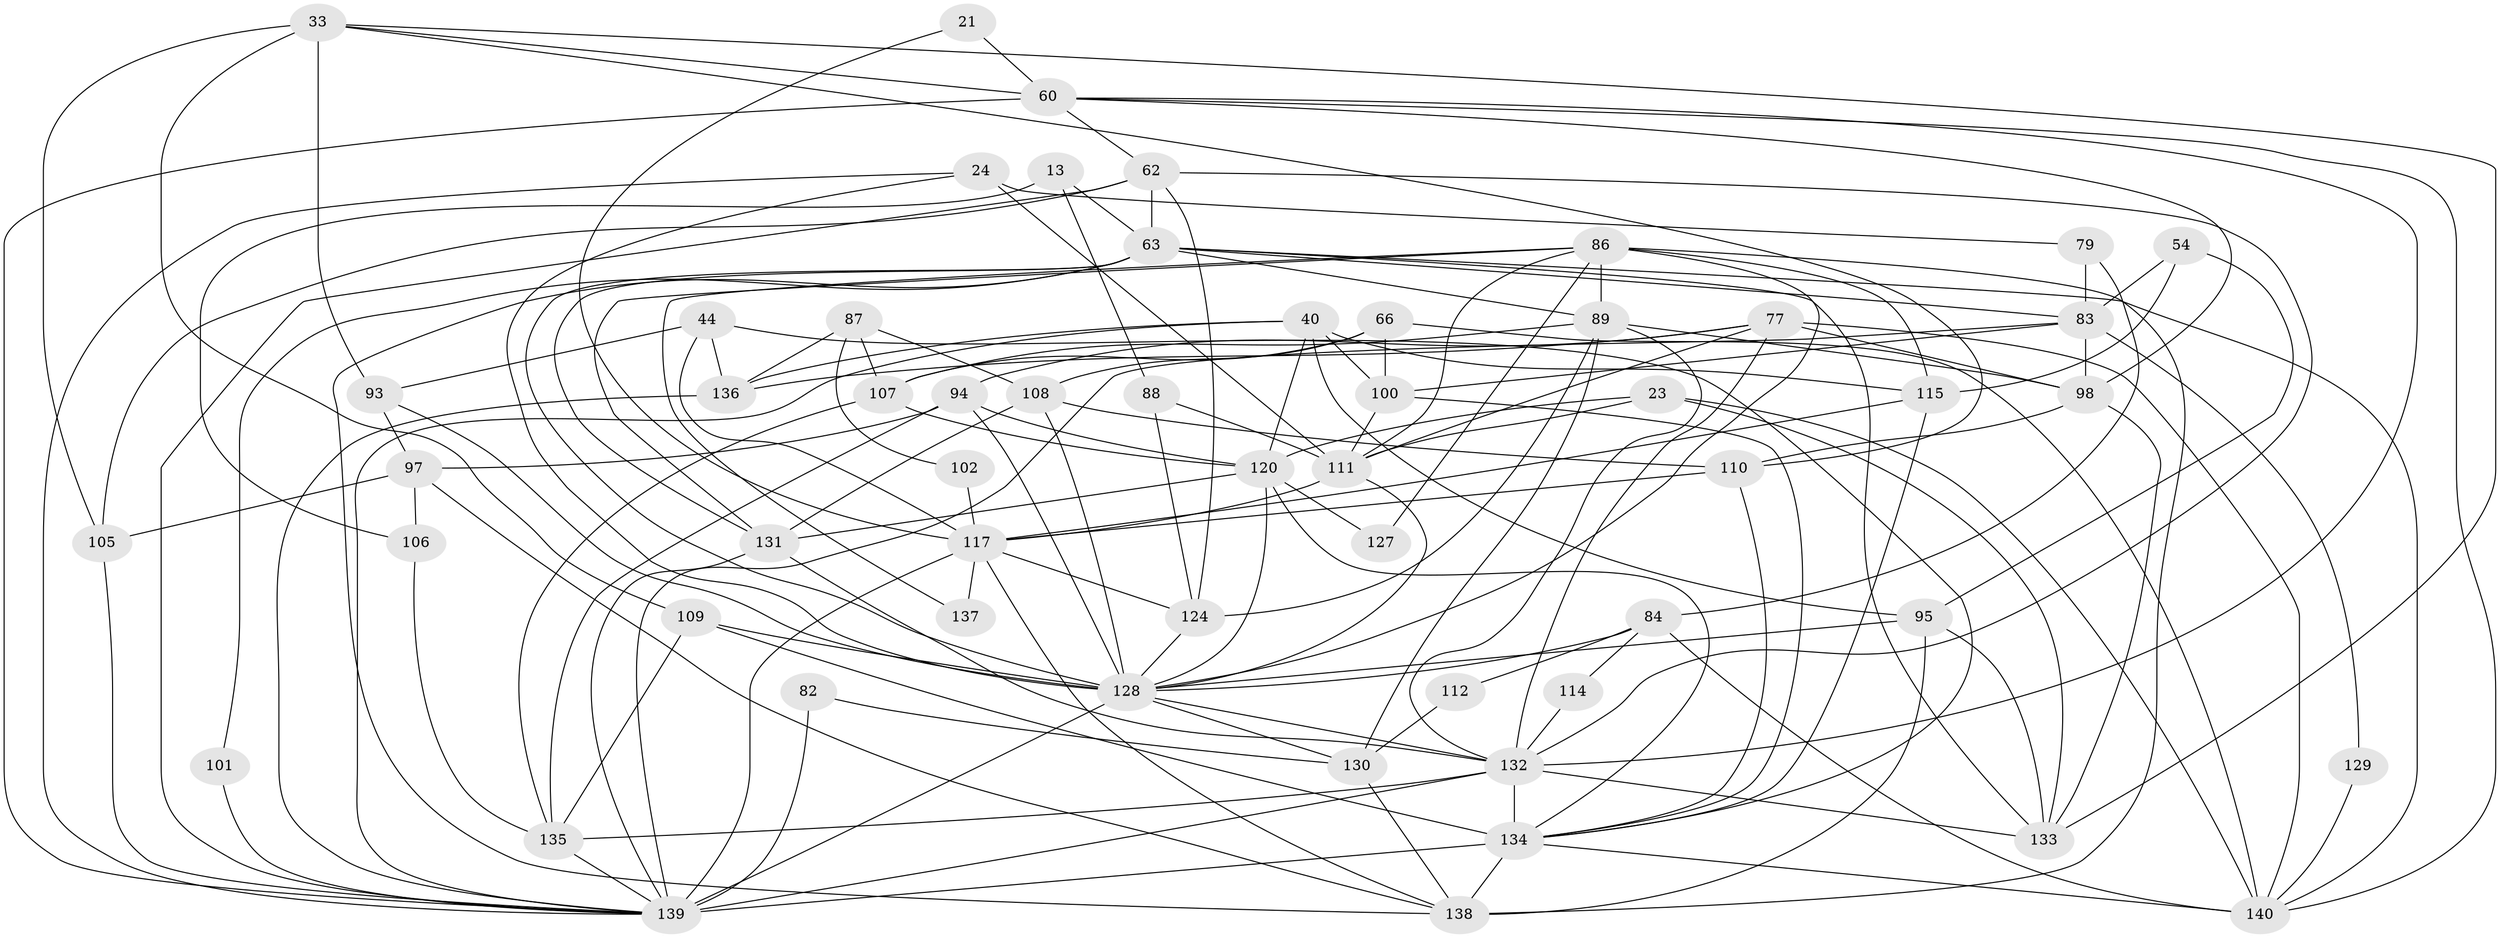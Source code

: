 // original degree distribution, {4: 0.3, 2: 0.12857142857142856, 7: 0.03571428571428571, 3: 0.25, 5: 0.17142857142857143, 6: 0.11428571428571428}
// Generated by graph-tools (version 1.1) at 2025/53/03/04/25 21:53:32]
// undirected, 56 vertices, 152 edges
graph export_dot {
graph [start="1"]
  node [color=gray90,style=filled];
  13;
  21;
  23 [super="+10"];
  24 [super="+2"];
  33 [super="+15+22"];
  40;
  44;
  54;
  60 [super="+20"];
  62 [super="+56"];
  63 [super="+30"];
  66;
  77 [super="+39"];
  79;
  82;
  83 [super="+29"];
  84;
  86 [super="+19+52"];
  87 [super="+57"];
  88 [super="+8"];
  89 [super="+78+70"];
  93 [super="+75"];
  94 [super="+50"];
  95;
  97;
  98 [super="+61"];
  100 [super="+43+47"];
  101;
  102;
  105;
  106 [super="+3"];
  107;
  108 [super="+73"];
  109;
  110 [super="+74"];
  111 [super="+42+58"];
  112;
  114;
  115 [super="+4"];
  117 [super="+31+53"];
  120 [super="+45+119"];
  124 [super="+41"];
  127;
  128 [super="+104+55+67+69+126"];
  129;
  130 [super="+51"];
  131 [super="+71"];
  132 [super="+80+121"];
  133 [super="+65+59"];
  134 [super="+32+122+64"];
  135 [super="+76"];
  136 [super="+11+27+113"];
  137;
  138 [super="+96+103"];
  139 [super="+99+125"];
  140 [super="+92"];
  13 -- 88;
  13 -- 106 [weight=2];
  13 -- 63;
  21 -- 60;
  21 -- 117;
  23 -- 120;
  23 -- 140 [weight=2];
  23 -- 111;
  23 -- 133;
  24 -- 79;
  24 -- 111 [weight=2];
  24 -- 128;
  24 -- 139;
  33 -- 60;
  33 -- 93 [weight=2];
  33 -- 105;
  33 -- 109;
  33 -- 133;
  33 -- 110;
  40 -- 115 [weight=2];
  40 -- 95;
  40 -- 100;
  40 -- 120;
  40 -- 136;
  40 -- 139;
  44 -- 117;
  44 -- 136;
  44 -- 134;
  44 -- 93;
  54 -- 83;
  54 -- 95;
  54 -- 115;
  60 -- 62;
  60 -- 139 [weight=2];
  60 -- 140;
  60 -- 132;
  60 -- 98;
  62 -- 124 [weight=2];
  62 -- 132;
  62 -- 105;
  62 -- 63;
  62 -- 139;
  63 -- 101;
  63 -- 131;
  63 -- 89 [weight=2];
  63 -- 133 [weight=2];
  63 -- 138;
  63 -- 140;
  63 -- 83;
  63 -- 128 [weight=2];
  66 -- 107;
  66 -- 140;
  66 -- 100;
  66 -- 108;
  77 -- 136;
  77 -- 111;
  77 -- 132 [weight=2];
  77 -- 98 [weight=2];
  77 -- 140 [weight=2];
  77 -- 94;
  79 -- 84;
  79 -- 83;
  82 -- 139;
  82 -- 130;
  83 -- 129;
  83 -- 100;
  83 -- 98 [weight=2];
  83 -- 139;
  84 -- 140 [weight=2];
  84 -- 128;
  84 -- 112;
  84 -- 114;
  86 -- 115 [weight=3];
  86 -- 111 [weight=3];
  86 -- 137;
  86 -- 89;
  86 -- 127;
  86 -- 138;
  86 -- 128 [weight=2];
  86 -- 131;
  87 -- 107 [weight=2];
  87 -- 102;
  87 -- 136 [weight=2];
  87 -- 108;
  88 -- 124;
  88 -- 111;
  89 -- 130 [weight=2];
  89 -- 132 [weight=2];
  89 -- 98;
  89 -- 107;
  89 -- 124;
  93 -- 97;
  93 -- 128;
  94 -- 97;
  94 -- 135 [weight=2];
  94 -- 120 [weight=2];
  94 -- 128 [weight=2];
  95 -- 133 [weight=2];
  95 -- 128;
  95 -- 138;
  97 -- 105;
  97 -- 106;
  97 -- 138;
  98 -- 133;
  98 -- 110;
  100 -- 111 [weight=2];
  100 -- 134;
  101 -- 139;
  102 -- 117;
  105 -- 139;
  106 -- 135 [weight=2];
  107 -- 135;
  107 -- 120;
  108 -- 128 [weight=2];
  108 -- 131;
  108 -- 110;
  109 -- 135;
  109 -- 134;
  109 -- 128;
  110 -- 117;
  110 -- 134;
  111 -- 117 [weight=3];
  111 -- 128;
  112 -- 130;
  114 -- 132;
  115 -- 134;
  115 -- 117;
  117 -- 139 [weight=4];
  117 -- 137;
  117 -- 138 [weight=2];
  117 -- 124;
  120 -- 127;
  120 -- 134;
  120 -- 128;
  120 -- 131;
  124 -- 128;
  128 -- 132;
  128 -- 139 [weight=3];
  128 -- 130 [weight=2];
  129 -- 140;
  130 -- 138;
  131 -- 132;
  131 -- 139;
  132 -- 134 [weight=3];
  132 -- 133;
  132 -- 135;
  132 -- 139;
  134 -- 138 [weight=3];
  134 -- 140;
  134 -- 139;
  135 -- 139;
  136 -- 139;
}
